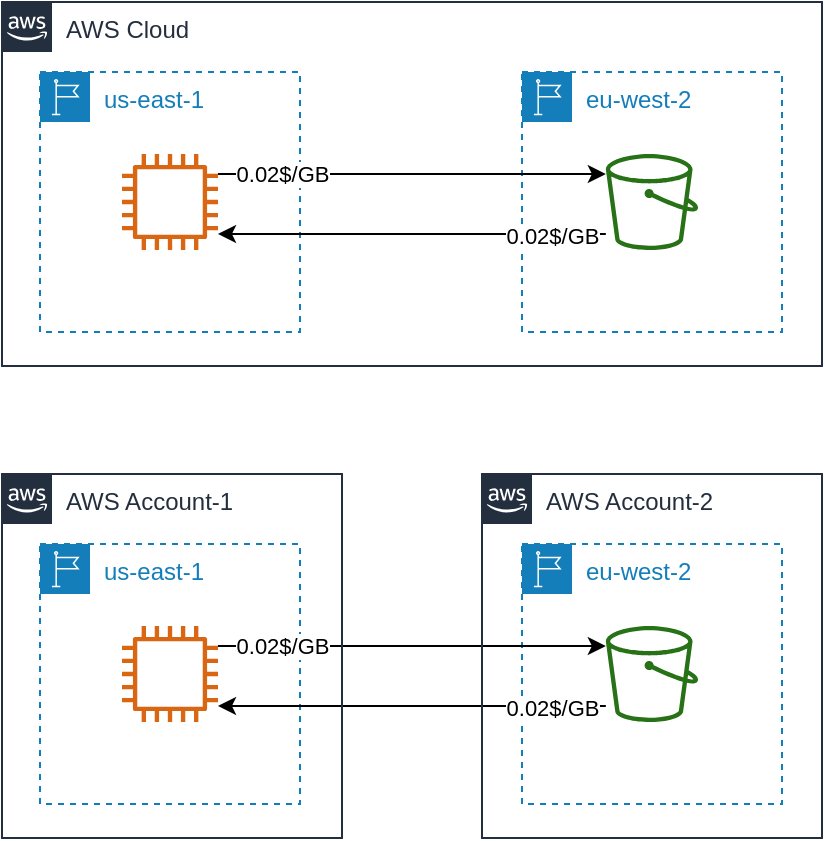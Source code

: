 <mxfile version="14.5.1" type="device"><diagram id="XlI2ODQdno818L0iWboy" name="第 1 页"><mxGraphModel dx="946" dy="680" grid="1" gridSize="10" guides="1" tooltips="1" connect="1" arrows="1" fold="1" page="1" pageScale="1" pageWidth="827" pageHeight="1169" math="0" shadow="0"><root><mxCell id="0"/><mxCell id="1" parent="0"/><mxCell id="9YchbKCF8BwMWF5NLbDD-4" value="eu-west-2" style="points=[[0,0],[0.25,0],[0.5,0],[0.75,0],[1,0],[1,0.25],[1,0.5],[1,0.75],[1,1],[0.75,1],[0.5,1],[0.25,1],[0,1],[0,0.75],[0,0.5],[0,0.25]];outlineConnect=0;gradientColor=none;html=1;whiteSpace=wrap;fontSize=12;fontStyle=0;shape=mxgraph.aws4.group;grIcon=mxgraph.aws4.group_region;strokeColor=#147EBA;fillColor=none;verticalAlign=top;align=left;spacingLeft=30;fontColor=#147EBA;dashed=1;" vertex="1" parent="1"><mxGeometry x="300" y="169" width="130" height="130" as="geometry"/></mxCell><mxCell id="9YchbKCF8BwMWF5NLbDD-3" value="us-east-1" style="points=[[0,0],[0.25,0],[0.5,0],[0.75,0],[1,0],[1,0.25],[1,0.5],[1,0.75],[1,1],[0.75,1],[0.5,1],[0.25,1],[0,1],[0,0.75],[0,0.5],[0,0.25]];outlineConnect=0;gradientColor=none;html=1;whiteSpace=wrap;fontSize=12;fontStyle=0;shape=mxgraph.aws4.group;grIcon=mxgraph.aws4.group_region;strokeColor=#147EBA;fillColor=none;verticalAlign=top;align=left;spacingLeft=30;fontColor=#147EBA;dashed=1;" vertex="1" parent="1"><mxGeometry x="59" y="169" width="130" height="130" as="geometry"/></mxCell><mxCell id="9YchbKCF8BwMWF5NLbDD-5" style="edgeStyle=orthogonalEdgeStyle;rounded=0;orthogonalLoop=1;jettySize=auto;html=1;" edge="1" parent="1" source="9YchbKCF8BwMWF5NLbDD-1" target="9YchbKCF8BwMWF5NLbDD-2"><mxGeometry relative="1" as="geometry"><Array as="points"><mxPoint x="245" y="220"/><mxPoint x="245" y="220"/></Array></mxGeometry></mxCell><mxCell id="9YchbKCF8BwMWF5NLbDD-7" value="0.02$/GB" style="edgeLabel;html=1;align=center;verticalAlign=middle;resizable=0;points=[];" vertex="1" connectable="0" parent="9YchbKCF8BwMWF5NLbDD-5"><mxGeometry x="-0.742" relative="1" as="geometry"><mxPoint x="7" as="offset"/></mxGeometry></mxCell><mxCell id="9YchbKCF8BwMWF5NLbDD-1" value="" style="outlineConnect=0;fontColor=#232F3E;gradientColor=none;fillColor=#D86613;strokeColor=none;dashed=0;verticalLabelPosition=bottom;verticalAlign=top;align=center;html=1;fontSize=12;fontStyle=0;aspect=fixed;pointerEvents=1;shape=mxgraph.aws4.instance2;" vertex="1" parent="1"><mxGeometry x="100" y="210" width="48" height="48" as="geometry"/></mxCell><mxCell id="9YchbKCF8BwMWF5NLbDD-8" style="edgeStyle=orthogonalEdgeStyle;rounded=0;orthogonalLoop=1;jettySize=auto;html=1;" edge="1" parent="1" source="9YchbKCF8BwMWF5NLbDD-2" target="9YchbKCF8BwMWF5NLbDD-1"><mxGeometry relative="1" as="geometry"><Array as="points"><mxPoint x="270" y="250"/><mxPoint x="270" y="250"/></Array></mxGeometry></mxCell><mxCell id="9YchbKCF8BwMWF5NLbDD-9" value="0.02$/GB" style="edgeLabel;html=1;align=center;verticalAlign=middle;resizable=0;points=[];" vertex="1" connectable="0" parent="9YchbKCF8BwMWF5NLbDD-8"><mxGeometry x="-0.722" y="1" relative="1" as="geometry"><mxPoint as="offset"/></mxGeometry></mxCell><mxCell id="9YchbKCF8BwMWF5NLbDD-2" value="" style="outlineConnect=0;fontColor=#232F3E;gradientColor=none;fillColor=#277116;strokeColor=none;dashed=0;verticalLabelPosition=bottom;verticalAlign=top;align=center;html=1;fontSize=12;fontStyle=0;aspect=fixed;pointerEvents=1;shape=mxgraph.aws4.bucket;" vertex="1" parent="1"><mxGeometry x="341.92" y="210" width="46.15" height="48" as="geometry"/></mxCell><mxCell id="9YchbKCF8BwMWF5NLbDD-10" value="AWS Cloud" style="points=[[0,0],[0.25,0],[0.5,0],[0.75,0],[1,0],[1,0.25],[1,0.5],[1,0.75],[1,1],[0.75,1],[0.5,1],[0.25,1],[0,1],[0,0.75],[0,0.5],[0,0.25]];outlineConnect=0;gradientColor=none;html=1;whiteSpace=wrap;fontSize=12;fontStyle=0;shape=mxgraph.aws4.group;grIcon=mxgraph.aws4.group_aws_cloud_alt;strokeColor=#232F3E;fillColor=none;verticalAlign=top;align=left;spacingLeft=30;fontColor=#232F3E;dashed=0;" vertex="1" parent="1"><mxGeometry x="40" y="134" width="410" height="182" as="geometry"/></mxCell><mxCell id="9YchbKCF8BwMWF5NLbDD-11" value="eu-west-2" style="points=[[0,0],[0.25,0],[0.5,0],[0.75,0],[1,0],[1,0.25],[1,0.5],[1,0.75],[1,1],[0.75,1],[0.5,1],[0.25,1],[0,1],[0,0.75],[0,0.5],[0,0.25]];outlineConnect=0;gradientColor=none;html=1;whiteSpace=wrap;fontSize=12;fontStyle=0;shape=mxgraph.aws4.group;grIcon=mxgraph.aws4.group_region;strokeColor=#147EBA;fillColor=none;verticalAlign=top;align=left;spacingLeft=30;fontColor=#147EBA;dashed=1;" vertex="1" parent="1"><mxGeometry x="300" y="405" width="130" height="130" as="geometry"/></mxCell><mxCell id="9YchbKCF8BwMWF5NLbDD-12" value="us-east-1" style="points=[[0,0],[0.25,0],[0.5,0],[0.75,0],[1,0],[1,0.25],[1,0.5],[1,0.75],[1,1],[0.75,1],[0.5,1],[0.25,1],[0,1],[0,0.75],[0,0.5],[0,0.25]];outlineConnect=0;gradientColor=none;html=1;whiteSpace=wrap;fontSize=12;fontStyle=0;shape=mxgraph.aws4.group;grIcon=mxgraph.aws4.group_region;strokeColor=#147EBA;fillColor=none;verticalAlign=top;align=left;spacingLeft=30;fontColor=#147EBA;dashed=1;" vertex="1" parent="1"><mxGeometry x="59" y="405" width="130" height="130" as="geometry"/></mxCell><mxCell id="9YchbKCF8BwMWF5NLbDD-13" style="edgeStyle=orthogonalEdgeStyle;rounded=0;orthogonalLoop=1;jettySize=auto;html=1;" edge="1" parent="1" source="9YchbKCF8BwMWF5NLbDD-15" target="9YchbKCF8BwMWF5NLbDD-18"><mxGeometry relative="1" as="geometry"><Array as="points"><mxPoint x="245" y="456"/><mxPoint x="245" y="456"/></Array></mxGeometry></mxCell><mxCell id="9YchbKCF8BwMWF5NLbDD-14" value="0.02$/GB" style="edgeLabel;html=1;align=center;verticalAlign=middle;resizable=0;points=[];" vertex="1" connectable="0" parent="9YchbKCF8BwMWF5NLbDD-13"><mxGeometry x="-0.742" relative="1" as="geometry"><mxPoint x="7" as="offset"/></mxGeometry></mxCell><mxCell id="9YchbKCF8BwMWF5NLbDD-15" value="" style="outlineConnect=0;fontColor=#232F3E;gradientColor=none;fillColor=#D86613;strokeColor=none;dashed=0;verticalLabelPosition=bottom;verticalAlign=top;align=center;html=1;fontSize=12;fontStyle=0;aspect=fixed;pointerEvents=1;shape=mxgraph.aws4.instance2;" vertex="1" parent="1"><mxGeometry x="100" y="446" width="48" height="48" as="geometry"/></mxCell><mxCell id="9YchbKCF8BwMWF5NLbDD-16" style="edgeStyle=orthogonalEdgeStyle;rounded=0;orthogonalLoop=1;jettySize=auto;html=1;" edge="1" parent="1" source="9YchbKCF8BwMWF5NLbDD-18" target="9YchbKCF8BwMWF5NLbDD-15"><mxGeometry relative="1" as="geometry"><Array as="points"><mxPoint x="270" y="486"/><mxPoint x="270" y="486"/></Array></mxGeometry></mxCell><mxCell id="9YchbKCF8BwMWF5NLbDD-17" value="0.02$/GB" style="edgeLabel;html=1;align=center;verticalAlign=middle;resizable=0;points=[];" vertex="1" connectable="0" parent="9YchbKCF8BwMWF5NLbDD-16"><mxGeometry x="-0.722" y="1" relative="1" as="geometry"><mxPoint as="offset"/></mxGeometry></mxCell><mxCell id="9YchbKCF8BwMWF5NLbDD-18" value="" style="outlineConnect=0;fontColor=#232F3E;gradientColor=none;fillColor=#277116;strokeColor=none;dashed=0;verticalLabelPosition=bottom;verticalAlign=top;align=center;html=1;fontSize=12;fontStyle=0;aspect=fixed;pointerEvents=1;shape=mxgraph.aws4.bucket;" vertex="1" parent="1"><mxGeometry x="341.92" y="446" width="46.15" height="48" as="geometry"/></mxCell><mxCell id="9YchbKCF8BwMWF5NLbDD-19" value="AWS Account-1" style="points=[[0,0],[0.25,0],[0.5,0],[0.75,0],[1,0],[1,0.25],[1,0.5],[1,0.75],[1,1],[0.75,1],[0.5,1],[0.25,1],[0,1],[0,0.75],[0,0.5],[0,0.25]];outlineConnect=0;gradientColor=none;html=1;whiteSpace=wrap;fontSize=12;fontStyle=0;shape=mxgraph.aws4.group;grIcon=mxgraph.aws4.group_aws_cloud_alt;strokeColor=#232F3E;fillColor=none;verticalAlign=top;align=left;spacingLeft=30;fontColor=#232F3E;dashed=0;" vertex="1" parent="1"><mxGeometry x="40" y="370" width="170" height="182" as="geometry"/></mxCell><mxCell id="9YchbKCF8BwMWF5NLbDD-20" value="AWS Account-2" style="points=[[0,0],[0.25,0],[0.5,0],[0.75,0],[1,0],[1,0.25],[1,0.5],[1,0.75],[1,1],[0.75,1],[0.5,1],[0.25,1],[0,1],[0,0.75],[0,0.5],[0,0.25]];outlineConnect=0;gradientColor=none;html=1;whiteSpace=wrap;fontSize=12;fontStyle=0;shape=mxgraph.aws4.group;grIcon=mxgraph.aws4.group_aws_cloud_alt;strokeColor=#232F3E;fillColor=none;verticalAlign=top;align=left;spacingLeft=30;fontColor=#232F3E;dashed=0;" vertex="1" parent="1"><mxGeometry x="280" y="370" width="170" height="182" as="geometry"/></mxCell></root></mxGraphModel></diagram></mxfile>